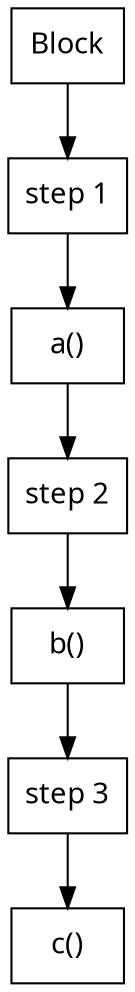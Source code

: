 digraph G {
  node [
    shape = rect;
    fontname = "Handlee";
  ]
  edge [
    fontname = "Handlee";
  ]
  bgcolor = transparent;
  fontname = "Handlee";
  compound = true;
  s_42 [
    class = "block";
    label = "Block";
    fillcolor = white;
    style = filled;
  ];
  s_43 [
    class = "expressionStatement";
    label = "step 1";
    fillcolor = white;
    style = filled;
  ];
  s_43_2 [
    class = "methodInvocation";
    label = "a()";
    fillcolor = white;
    style = filled;
  ];
  s_44 [
    class = "expressionStatement";
    label = "step 2";
    fillcolor = white;
    style = filled;
  ];
  s_44_2 [
    class = "methodInvocation";
    label = "b()";
    fillcolor = white;
    style = filled;
  ];
  s_45 [
    class = "expressionStatement";
    label = "step 3";
    fillcolor = white;
    style = filled;
  ];
  s_45_2 [
    class = "methodInvocation";
    label = "c()";
    fillcolor = white;
    style = filled;
  ];
  s_42 -> s_43;
  s_43 -> s_43_2;
  s_43_2 -> s_44;
  s_44 -> s_44_2;
  s_44_2 -> s_45;
  s_45 -> s_45_2;

}

